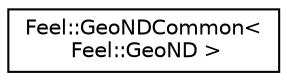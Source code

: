 digraph "Graphical Class Hierarchy"
{
 // LATEX_PDF_SIZE
  edge [fontname="Helvetica",fontsize="10",labelfontname="Helvetica",labelfontsize="10"];
  node [fontname="Helvetica",fontsize="10",shape=record];
  rankdir="LR";
  Node0 [label="Feel::GeoNDCommon\<\l Feel::GeoND \>",height=0.2,width=0.4,color="black", fillcolor="white", style="filled",URL="$classFeel_1_1GeoNDCommon.html",tooltip=" "];
}
